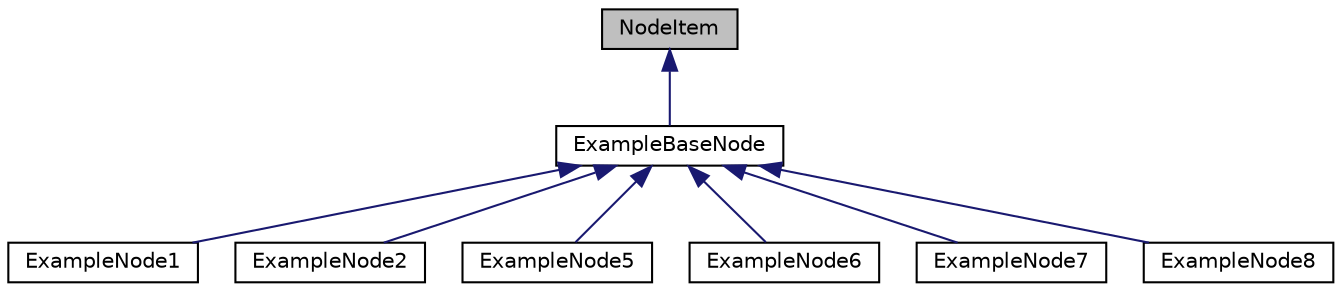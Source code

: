 digraph G
{
  edge [fontname="Helvetica",fontsize="10",labelfontname="Helvetica",labelfontsize="10"];
  node [fontname="Helvetica",fontsize="10",shape=record];
  Node1 [label="NodeItem",height=0.2,width=0.4,color="black", fillcolor="grey75", style="filled" fontcolor="black"];
  Node1 -> Node2 [dir="back",color="midnightblue",fontsize="10",style="solid",fontname="Helvetica"];
  Node2 [label="ExampleBaseNode",height=0.2,width=0.4,color="black", fillcolor="white", style="filled",URL="$class_example_base_node.html",tooltip="[0]"];
  Node2 -> Node3 [dir="back",color="midnightblue",fontsize="10",style="solid",fontname="Helvetica"];
  Node3 [label="ExampleNode1",height=0.2,width=0.4,color="black", fillcolor="white", style="filled",URL="$class_example_node1.html"];
  Node2 -> Node4 [dir="back",color="midnightblue",fontsize="10",style="solid",fontname="Helvetica"];
  Node4 [label="ExampleNode2",height=0.2,width=0.4,color="black", fillcolor="white", style="filled",URL="$class_example_node2.html"];
  Node2 -> Node5 [dir="back",color="midnightblue",fontsize="10",style="solid",fontname="Helvetica"];
  Node5 [label="ExampleNode5",height=0.2,width=0.4,color="black", fillcolor="white", style="filled",URL="$class_example_node5.html"];
  Node2 -> Node6 [dir="back",color="midnightblue",fontsize="10",style="solid",fontname="Helvetica"];
  Node6 [label="ExampleNode6",height=0.2,width=0.4,color="black", fillcolor="white", style="filled",URL="$class_example_node6.html"];
  Node2 -> Node7 [dir="back",color="midnightblue",fontsize="10",style="solid",fontname="Helvetica"];
  Node7 [label="ExampleNode7",height=0.2,width=0.4,color="black", fillcolor="white", style="filled",URL="$class_example_node7.html"];
  Node2 -> Node8 [dir="back",color="midnightblue",fontsize="10",style="solid",fontname="Helvetica"];
  Node8 [label="ExampleNode8",height=0.2,width=0.4,color="black", fillcolor="white", style="filled",URL="$class_example_node8.html"];
}
